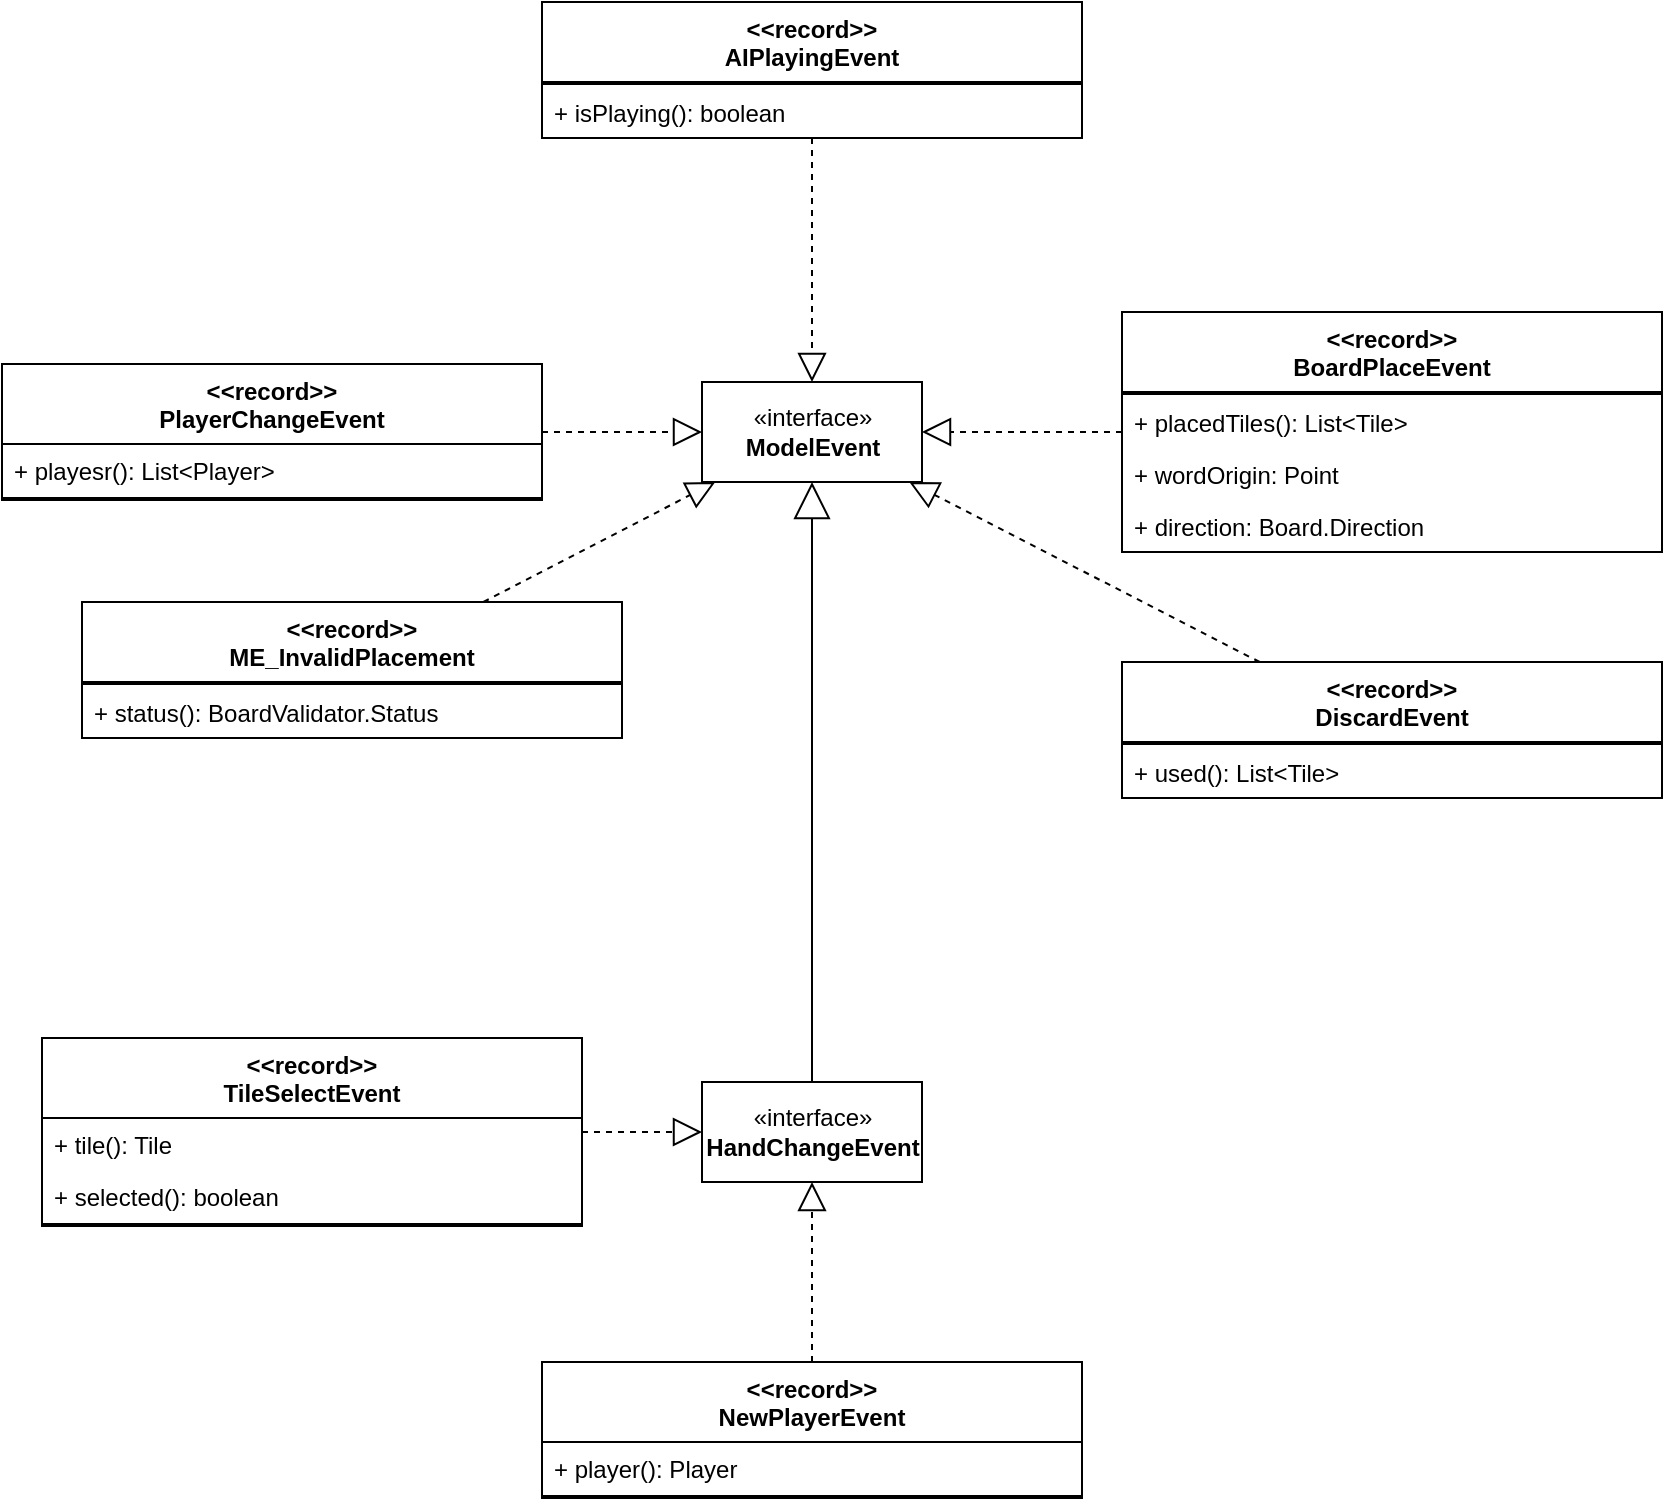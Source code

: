<mxfile version="15.5.4" type="embed" pages="2"><diagram id="wWD442pLcZtegupS51Yr" name="Model Events"><mxGraphModel dx="1614" dy="1061" grid="1" gridSize="10" guides="1" tooltips="1" connect="1" arrows="1" fold="1" page="1" pageScale="1" pageWidth="850" pageHeight="1100" math="0" shadow="0"><root><mxCell id="rmU-ihcvBx1kRy9QWOGi-0"/><mxCell id="rmU-ihcvBx1kRy9QWOGi-1" parent="rmU-ihcvBx1kRy9QWOGi-0"/><mxCell id="qcHbM8w4NyvxGHL3y4oX-0" value="" style="endArrow=block;endSize=16;endFill=0;html=1;rounded=0;" parent="rmU-ihcvBx1kRy9QWOGi-1" source="Vw_80apSTHlWdTRGVAoT-1" target="Vw_80apSTHlWdTRGVAoT-0" edge="1"><mxGeometry width="160" relative="1" as="geometry"><mxPoint x="202.17" y="760" as="sourcePoint"/><mxPoint x="240" y="580" as="targetPoint"/></mxGeometry></mxCell><mxCell id="z9kJZAVJQiG7ItTawhwo-0" value="&lt;&lt;record&gt;&gt;&#10;NewPlayerEvent" style="swimlane;fontStyle=1;align=center;verticalAlign=top;childLayout=stackLayout;horizontal=1;startSize=40;horizontalStack=0;resizeParent=1;resizeParentMax=0;resizeLast=0;collapsible=1;marginBottom=0;" parent="rmU-ihcvBx1kRy9QWOGi-1" vertex="1"><mxGeometry x="280" y="990" width="270" height="68" as="geometry"/></mxCell><mxCell id="Vw_80apSTHlWdTRGVAoT-4" value="+ player(): Player" style="text;strokeColor=none;fillColor=none;align=left;verticalAlign=top;spacingLeft=4;spacingRight=4;overflow=hidden;rotatable=0;points=[[0,0.5],[1,0.5]];portConstraint=eastwest;" parent="z9kJZAVJQiG7ItTawhwo-0" vertex="1"><mxGeometry y="40" width="270" height="26" as="geometry"/></mxCell><mxCell id="z9kJZAVJQiG7ItTawhwo-1" value="" style="line;strokeWidth=1;fillColor=none;align=left;verticalAlign=middle;spacingTop=-1;spacingLeft=3;spacingRight=3;rotatable=0;labelPosition=right;points=[];portConstraint=eastwest;" parent="z9kJZAVJQiG7ItTawhwo-0" vertex="1"><mxGeometry y="66" width="270" height="2" as="geometry"/></mxCell><mxCell id="xiCb6o9OBhhiRX8M3Lgq-0" value="&lt;&lt;record&gt;&gt;&#10;BoardPlaceEvent" style="swimlane;fontStyle=1;align=center;verticalAlign=top;childLayout=stackLayout;horizontal=1;startSize=40;horizontalStack=0;resizeParent=1;resizeParentMax=0;resizeLast=0;collapsible=1;marginBottom=0;" parent="rmU-ihcvBx1kRy9QWOGi-1" vertex="1"><mxGeometry x="570" y="465" width="270" height="120" as="geometry"/></mxCell><mxCell id="xiCb6o9OBhhiRX8M3Lgq-1" value="" style="line;strokeWidth=1;fillColor=none;align=left;verticalAlign=middle;spacingTop=-1;spacingLeft=3;spacingRight=3;rotatable=0;labelPosition=right;points=[];portConstraint=eastwest;" parent="xiCb6o9OBhhiRX8M3Lgq-0" vertex="1"><mxGeometry y="40" width="270" height="2" as="geometry"/></mxCell><mxCell id="xiCb6o9OBhhiRX8M3Lgq-5" value="+ placedTiles(): List&lt;Tile&gt;&#10;" style="text;strokeColor=none;fillColor=none;align=left;verticalAlign=top;spacingLeft=4;spacingRight=4;overflow=hidden;rotatable=0;points=[[0,0.5],[1,0.5]];portConstraint=eastwest;" parent="xiCb6o9OBhhiRX8M3Lgq-0" vertex="1"><mxGeometry y="42" width="270" height="26" as="geometry"/></mxCell><mxCell id="xiCb6o9OBhhiRX8M3Lgq-6" value="+ wordOrigin: Point" style="text;strokeColor=none;fillColor=none;align=left;verticalAlign=top;spacingLeft=4;spacingRight=4;overflow=hidden;rotatable=0;points=[[0,0.5],[1,0.5]];portConstraint=eastwest;" parent="xiCb6o9OBhhiRX8M3Lgq-0" vertex="1"><mxGeometry y="68" width="270" height="26" as="geometry"/></mxCell><mxCell id="xiCb6o9OBhhiRX8M3Lgq-7" value="+ direction: Board.Direction" style="text;strokeColor=none;fillColor=none;align=left;verticalAlign=top;spacingLeft=4;spacingRight=4;overflow=hidden;rotatable=0;points=[[0,0.5],[1,0.5]];portConstraint=eastwest;" parent="xiCb6o9OBhhiRX8M3Lgq-0" vertex="1"><mxGeometry y="94" width="270" height="26" as="geometry"/></mxCell><mxCell id="Vw_80apSTHlWdTRGVAoT-0" value="«interface»&lt;br&gt;&lt;b&gt;ModelEvent&lt;/b&gt;" style="html=1;" parent="rmU-ihcvBx1kRy9QWOGi-1" vertex="1"><mxGeometry x="360" y="500" width="110" height="50" as="geometry"/></mxCell><mxCell id="Vw_80apSTHlWdTRGVAoT-1" value="«interface»&lt;br&gt;&lt;b&gt;HandChangeEvent&lt;/b&gt;" style="html=1;" parent="rmU-ihcvBx1kRy9QWOGi-1" vertex="1"><mxGeometry x="360" y="850" width="110" height="50" as="geometry"/></mxCell><mxCell id="Vw_80apSTHlWdTRGVAoT-2" value="" style="endArrow=block;dashed=1;endFill=0;endSize=12;html=1;rounded=0;" parent="rmU-ihcvBx1kRy9QWOGi-1" source="z9kJZAVJQiG7ItTawhwo-0" target="Vw_80apSTHlWdTRGVAoT-1" edge="1"><mxGeometry width="160" relative="1" as="geometry"><mxPoint x="210" y="710" as="sourcePoint"/><mxPoint x="370" y="710" as="targetPoint"/></mxGeometry></mxCell><mxCell id="Vw_80apSTHlWdTRGVAoT-5" value="&lt;&lt;record&gt;&gt;&#10;TileSelectEvent" style="swimlane;fontStyle=1;align=center;verticalAlign=top;childLayout=stackLayout;horizontal=1;startSize=40;horizontalStack=0;resizeParent=1;resizeParentMax=0;resizeLast=0;collapsible=1;marginBottom=0;" parent="rmU-ihcvBx1kRy9QWOGi-1" vertex="1"><mxGeometry x="30" y="828" width="270" height="94" as="geometry"/></mxCell><mxCell id="Vw_80apSTHlWdTRGVAoT-6" value="+ tile(): Tile" style="text;strokeColor=none;fillColor=none;align=left;verticalAlign=top;spacingLeft=4;spacingRight=4;overflow=hidden;rotatable=0;points=[[0,0.5],[1,0.5]];portConstraint=eastwest;" parent="Vw_80apSTHlWdTRGVAoT-5" vertex="1"><mxGeometry y="40" width="270" height="26" as="geometry"/></mxCell><mxCell id="Vw_80apSTHlWdTRGVAoT-9" value="+ selected(): boolean" style="text;strokeColor=none;fillColor=none;align=left;verticalAlign=top;spacingLeft=4;spacingRight=4;overflow=hidden;rotatable=0;points=[[0,0.5],[1,0.5]];portConstraint=eastwest;" parent="Vw_80apSTHlWdTRGVAoT-5" vertex="1"><mxGeometry y="66" width="270" height="26" as="geometry"/></mxCell><mxCell id="Vw_80apSTHlWdTRGVAoT-7" value="" style="line;strokeWidth=1;fillColor=none;align=left;verticalAlign=middle;spacingTop=-1;spacingLeft=3;spacingRight=3;rotatable=0;labelPosition=right;points=[];portConstraint=eastwest;" parent="Vw_80apSTHlWdTRGVAoT-5" vertex="1"><mxGeometry y="92" width="270" height="2" as="geometry"/></mxCell><mxCell id="Vw_80apSTHlWdTRGVAoT-8" value="" style="endArrow=block;dashed=1;endFill=0;endSize=12;html=1;rounded=0;" parent="rmU-ihcvBx1kRy9QWOGi-1" source="Vw_80apSTHlWdTRGVAoT-5" target="Vw_80apSTHlWdTRGVAoT-1" edge="1"><mxGeometry width="160" relative="1" as="geometry"><mxPoint x="325" y="690" as="sourcePoint"/><mxPoint x="254.412" y="630" as="targetPoint"/></mxGeometry></mxCell><mxCell id="Vw_80apSTHlWdTRGVAoT-10" value="&lt;&lt;record&gt;&gt;&#10;PlayerChangeEvent" style="swimlane;fontStyle=1;align=center;verticalAlign=top;childLayout=stackLayout;horizontal=1;startSize=40;horizontalStack=0;resizeParent=1;resizeParentMax=0;resizeLast=0;collapsible=1;marginBottom=0;" parent="rmU-ihcvBx1kRy9QWOGi-1" vertex="1"><mxGeometry x="10" y="491" width="270" height="68" as="geometry"/></mxCell><mxCell id="Vw_80apSTHlWdTRGVAoT-11" value="+ playesr(): List&lt;Player&gt;" style="text;strokeColor=none;fillColor=none;align=left;verticalAlign=top;spacingLeft=4;spacingRight=4;overflow=hidden;rotatable=0;points=[[0,0.5],[1,0.5]];portConstraint=eastwest;" parent="Vw_80apSTHlWdTRGVAoT-10" vertex="1"><mxGeometry y="40" width="270" height="26" as="geometry"/></mxCell><mxCell id="Vw_80apSTHlWdTRGVAoT-12" value="" style="line;strokeWidth=1;fillColor=none;align=left;verticalAlign=middle;spacingTop=-1;spacingLeft=3;spacingRight=3;rotatable=0;labelPosition=right;points=[];portConstraint=eastwest;" parent="Vw_80apSTHlWdTRGVAoT-10" vertex="1"><mxGeometry y="66" width="270" height="2" as="geometry"/></mxCell><mxCell id="Vw_80apSTHlWdTRGVAoT-13" value="" style="endArrow=block;dashed=1;endFill=0;endSize=12;html=1;rounded=0;" parent="rmU-ihcvBx1kRy9QWOGi-1" source="Vw_80apSTHlWdTRGVAoT-10" target="Vw_80apSTHlWdTRGVAoT-0" edge="1"><mxGeometry width="160" relative="1" as="geometry"><mxPoint x="325" y="690" as="sourcePoint"/><mxPoint x="254.412" y="630" as="targetPoint"/></mxGeometry></mxCell><mxCell id="Vw_80apSTHlWdTRGVAoT-14" value="" style="endArrow=block;dashed=1;endFill=0;endSize=12;html=1;rounded=0;" parent="rmU-ihcvBx1kRy9QWOGi-1" source="xiCb6o9OBhhiRX8M3Lgq-0" target="Vw_80apSTHlWdTRGVAoT-0" edge="1"><mxGeometry width="160" relative="1" as="geometry"><mxPoint x="620" y="540" as="sourcePoint"/><mxPoint x="411.188" y="510" as="targetPoint"/></mxGeometry></mxCell><mxCell id="Vw_80apSTHlWdTRGVAoT-15" value="&lt;&lt;record&gt;&gt;&#10;DiscardEvent" style="swimlane;fontStyle=1;align=center;verticalAlign=top;childLayout=stackLayout;horizontal=1;startSize=40;horizontalStack=0;resizeParent=1;resizeParentMax=0;resizeLast=0;collapsible=1;marginBottom=0;" parent="rmU-ihcvBx1kRy9QWOGi-1" vertex="1"><mxGeometry x="570" y="640" width="270" height="68" as="geometry"/></mxCell><mxCell id="Vw_80apSTHlWdTRGVAoT-16" value="" style="line;strokeWidth=1;fillColor=none;align=left;verticalAlign=middle;spacingTop=-1;spacingLeft=3;spacingRight=3;rotatable=0;labelPosition=right;points=[];portConstraint=eastwest;" parent="Vw_80apSTHlWdTRGVAoT-15" vertex="1"><mxGeometry y="40" width="270" height="2" as="geometry"/></mxCell><mxCell id="Vw_80apSTHlWdTRGVAoT-17" value="+ used(): List&lt;Tile&gt;&#10;" style="text;strokeColor=none;fillColor=none;align=left;verticalAlign=top;spacingLeft=4;spacingRight=4;overflow=hidden;rotatable=0;points=[[0,0.5],[1,0.5]];portConstraint=eastwest;" parent="Vw_80apSTHlWdTRGVAoT-15" vertex="1"><mxGeometry y="42" width="270" height="26" as="geometry"/></mxCell><mxCell id="Vw_80apSTHlWdTRGVAoT-20" value="" style="endArrow=block;dashed=1;endFill=0;endSize=12;html=1;rounded=0;" parent="rmU-ihcvBx1kRy9QWOGi-1" source="Vw_80apSTHlWdTRGVAoT-15" target="Vw_80apSTHlWdTRGVAoT-0" edge="1"><mxGeometry width="160" relative="1" as="geometry"><mxPoint x="580" y="535" as="sourcePoint"/><mxPoint x="480" y="535" as="targetPoint"/></mxGeometry></mxCell><mxCell id="Vw_80apSTHlWdTRGVAoT-21" value="&lt;&lt;record&gt;&gt;&#10;ME_InvalidPlacement" style="swimlane;fontStyle=1;align=center;verticalAlign=top;childLayout=stackLayout;horizontal=1;startSize=40;horizontalStack=0;resizeParent=1;resizeParentMax=0;resizeLast=0;collapsible=1;marginBottom=0;" parent="rmU-ihcvBx1kRy9QWOGi-1" vertex="1"><mxGeometry x="50" y="610" width="270" height="68" as="geometry"/></mxCell><mxCell id="Vw_80apSTHlWdTRGVAoT-22" value="" style="line;strokeWidth=1;fillColor=none;align=left;verticalAlign=middle;spacingTop=-1;spacingLeft=3;spacingRight=3;rotatable=0;labelPosition=right;points=[];portConstraint=eastwest;" parent="Vw_80apSTHlWdTRGVAoT-21" vertex="1"><mxGeometry y="40" width="270" height="2" as="geometry"/></mxCell><mxCell id="Vw_80apSTHlWdTRGVAoT-23" value="+ status(): BoardValidator.Status" style="text;strokeColor=none;fillColor=none;align=left;verticalAlign=top;spacingLeft=4;spacingRight=4;overflow=hidden;rotatable=0;points=[[0,0.5],[1,0.5]];portConstraint=eastwest;" parent="Vw_80apSTHlWdTRGVAoT-21" vertex="1"><mxGeometry y="42" width="270" height="26" as="geometry"/></mxCell><mxCell id="Vw_80apSTHlWdTRGVAoT-24" value="" style="endArrow=block;dashed=1;endFill=0;endSize=12;html=1;rounded=0;" parent="rmU-ihcvBx1kRy9QWOGi-1" source="Vw_80apSTHlWdTRGVAoT-21" target="Vw_80apSTHlWdTRGVAoT-0" edge="1"><mxGeometry width="160" relative="1" as="geometry"><mxPoint x="290" y="535" as="sourcePoint"/><mxPoint x="370" y="535" as="targetPoint"/></mxGeometry></mxCell><mxCell id="t6ox8D-e_vs96RyVei8v-0" value="&lt;&lt;record&gt;&gt;&#10;AIPlayingEvent" style="swimlane;fontStyle=1;align=center;verticalAlign=top;childLayout=stackLayout;horizontal=1;startSize=40;horizontalStack=0;resizeParent=1;resizeParentMax=0;resizeLast=0;collapsible=1;marginBottom=0;" parent="rmU-ihcvBx1kRy9QWOGi-1" vertex="1"><mxGeometry x="280" y="310" width="270" height="68" as="geometry"/></mxCell><mxCell id="t6ox8D-e_vs96RyVei8v-1" value="" style="line;strokeWidth=1;fillColor=none;align=left;verticalAlign=middle;spacingTop=-1;spacingLeft=3;spacingRight=3;rotatable=0;labelPosition=right;points=[];portConstraint=eastwest;" parent="t6ox8D-e_vs96RyVei8v-0" vertex="1"><mxGeometry y="40" width="270" height="2" as="geometry"/></mxCell><mxCell id="t6ox8D-e_vs96RyVei8v-2" value="+ isPlaying(): boolean" style="text;strokeColor=none;fillColor=none;align=left;verticalAlign=top;spacingLeft=4;spacingRight=4;overflow=hidden;rotatable=0;points=[[0,0.5],[1,0.5]];portConstraint=eastwest;" parent="t6ox8D-e_vs96RyVei8v-0" vertex="1"><mxGeometry y="42" width="270" height="26" as="geometry"/></mxCell><mxCell id="t6ox8D-e_vs96RyVei8v-3" value="" style="endArrow=block;dashed=1;endFill=0;endSize=12;html=1;rounded=0;" parent="rmU-ihcvBx1kRy9QWOGi-1" source="t6ox8D-e_vs96RyVei8v-0" target="Vw_80apSTHlWdTRGVAoT-0" edge="1"><mxGeometry width="160" relative="1" as="geometry"><mxPoint x="260.714" y="620" as="sourcePoint"/><mxPoint x="376.681" y="560" as="targetPoint"/></mxGeometry></mxCell></root></mxGraphModel></diagram><diagram id="HzvmTfayR-zwZSbMXwx_" name="Controller Events"><mxGraphModel dx="1614" dy="1061" grid="1" gridSize="10" guides="1" tooltips="1" connect="1" arrows="1" fold="1" page="1" pageScale="1" pageWidth="850" pageHeight="1100" math="0" shadow="0"><root><mxCell id="gsrCCS2JsrCdOVJIwb3w-0"/><mxCell id="gsrCCS2JsrCdOVJIwb3w-1" parent="gsrCCS2JsrCdOVJIwb3w-0"/><mxCell id="brs3608TVFoqe0dMVl2J-0" value="«interface»&lt;br&gt;&lt;b&gt;ControllerEvent&lt;/b&gt;" style="html=1;" parent="gsrCCS2JsrCdOVJIwb3w-1" vertex="1"><mxGeometry x="160" y="208" width="110" height="50" as="geometry"/></mxCell><mxCell id="brs3608TVFoqe0dMVl2J-1" value="«interface»&lt;br&gt;&lt;b&gt;TurnActionEvent&lt;/b&gt;" style="html=1;" parent="gsrCCS2JsrCdOVJIwb3w-1" vertex="1"><mxGeometry x="160" y="410" width="110" height="50" as="geometry"/></mxCell><mxCell id="R2oRg5kF2t6-XCEy7EDn-0" value="" style="endArrow=block;endSize=16;endFill=0;html=1;rounded=0;" parent="gsrCCS2JsrCdOVJIwb3w-1" source="brs3608TVFoqe0dMVl2J-1" target="brs3608TVFoqe0dMVl2J-0" edge="1"><mxGeometry width="160" relative="1" as="geometry"><mxPoint x="415" y="850" as="sourcePoint"/><mxPoint x="415" y="550" as="targetPoint"/></mxGeometry></mxCell><mxCell id="Y3tI2XBF3GKn8JGQEipK-0" value="" style="endArrow=block;dashed=1;endFill=0;endSize=12;html=1;rounded=0;" parent="gsrCCS2JsrCdOVJIwb3w-1" source="JIl7D9-X4OJOdl7_wzX--6" target="brs3608TVFoqe0dMVl2J-1" edge="1"><mxGeometry width="160" relative="1" as="geometry"><mxPoint x="410" y="460" as="sourcePoint"/><mxPoint x="415" y="500" as="targetPoint"/><Array as="points"/></mxGeometry></mxCell><mxCell id="JIl7D9-X4OJOdl7_wzX--0" value="&lt;&lt;record&gt;&gt;&#10;TileClickEvent" style="swimlane;fontStyle=1;align=center;verticalAlign=top;childLayout=stackLayout;horizontal=1;startSize=40;horizontalStack=0;resizeParent=1;resizeParentMax=0;resizeLast=0;collapsible=1;marginBottom=0;" parent="gsrCCS2JsrCdOVJIwb3w-1" vertex="1"><mxGeometry x="490" y="190" width="270" height="68" as="geometry"/></mxCell><mxCell id="JIl7D9-X4OJOdl7_wzX--1" value="" style="line;strokeWidth=1;fillColor=none;align=left;verticalAlign=middle;spacingTop=-1;spacingLeft=3;spacingRight=3;rotatable=0;labelPosition=right;points=[];portConstraint=eastwest;" parent="JIl7D9-X4OJOdl7_wzX--0" vertex="1"><mxGeometry y="40" width="270" height="2" as="geometry"/></mxCell><mxCell id="JIl7D9-X4OJOdl7_wzX--2" value="+ origin(): Point" style="text;strokeColor=none;fillColor=none;align=left;verticalAlign=top;spacingLeft=4;spacingRight=4;overflow=hidden;rotatable=0;points=[[0,0.5],[1,0.5]];portConstraint=eastwest;" parent="JIl7D9-X4OJOdl7_wzX--0" vertex="1"><mxGeometry y="42" width="270" height="26" as="geometry"/></mxCell><mxCell id="JIl7D9-X4OJOdl7_wzX--3" value="&lt;&lt;record&gt;&gt;&#10;C_BoardClickEvent" style="swimlane;fontStyle=1;align=center;verticalAlign=top;childLayout=stackLayout;horizontal=1;startSize=40;horizontalStack=0;resizeParent=1;resizeParentMax=0;resizeLast=0;collapsible=1;marginBottom=0;" parent="gsrCCS2JsrCdOVJIwb3w-1" vertex="1"><mxGeometry x="50" y="50" width="270" height="68" as="geometry"/></mxCell><mxCell id="JIl7D9-X4OJOdl7_wzX--4" value="" style="line;strokeWidth=1;fillColor=none;align=left;verticalAlign=middle;spacingTop=-1;spacingLeft=3;spacingRight=3;rotatable=0;labelPosition=right;points=[];portConstraint=eastwest;" parent="JIl7D9-X4OJOdl7_wzX--3" vertex="1"><mxGeometry y="40" width="270" height="2" as="geometry"/></mxCell><mxCell id="JIl7D9-X4OJOdl7_wzX--5" value="+ origin(): Point" style="text;strokeColor=none;fillColor=none;align=left;verticalAlign=top;spacingLeft=4;spacingRight=4;overflow=hidden;rotatable=0;points=[[0,0.5],[1,0.5]];portConstraint=eastwest;" parent="JIl7D9-X4OJOdl7_wzX--3" vertex="1"><mxGeometry y="42" width="270" height="26" as="geometry"/></mxCell><mxCell id="JIl7D9-X4OJOdl7_wzX--6" value="&lt;&lt;record&gt;&gt;&#10;PlaceClickEvent" style="swimlane;fontStyle=1;align=center;verticalAlign=top;childLayout=stackLayout;horizontal=1;startSize=40;horizontalStack=0;resizeParent=1;resizeParentMax=0;resizeLast=0;collapsible=1;marginBottom=0;" parent="gsrCCS2JsrCdOVJIwb3w-1" vertex="1"><mxGeometry x="80" y="580" width="270" height="94" as="geometry"/></mxCell><mxCell id="JIl7D9-X4OJOdl7_wzX--7" value="" style="line;strokeWidth=1;fillColor=none;align=left;verticalAlign=middle;spacingTop=-1;spacingLeft=3;spacingRight=3;rotatable=0;labelPosition=right;points=[];portConstraint=eastwest;" parent="JIl7D9-X4OJOdl7_wzX--6" vertex="1"><mxGeometry y="40" width="270" height="2" as="geometry"/></mxCell><mxCell id="JIl7D9-X4OJOdl7_wzX--8" value="+ origin(): Point" style="text;strokeColor=none;fillColor=none;align=left;verticalAlign=top;spacingLeft=4;spacingRight=4;overflow=hidden;rotatable=0;points=[[0,0.5],[1,0.5]];portConstraint=eastwest;" parent="JIl7D9-X4OJOdl7_wzX--6" vertex="1"><mxGeometry y="42" width="270" height="26" as="geometry"/></mxCell><mxCell id="V0j-7GASQnaAZKKVvhig-0" value="+ dir: Board.Direction" style="text;strokeColor=none;fillColor=none;align=left;verticalAlign=top;spacingLeft=4;spacingRight=4;overflow=hidden;rotatable=0;points=[[0,0.5],[1,0.5]];portConstraint=eastwest;" parent="JIl7D9-X4OJOdl7_wzX--6" vertex="1"><mxGeometry y="68" width="270" height="26" as="geometry"/></mxCell><mxCell id="V0j-7GASQnaAZKKVvhig-1" value="" style="endArrow=block;dashed=1;endFill=0;endSize=12;html=1;rounded=0;" parent="gsrCCS2JsrCdOVJIwb3w-1" source="JIl7D9-X4OJOdl7_wzX--3" target="brs3608TVFoqe0dMVl2J-0" edge="1"><mxGeometry width="160" relative="1" as="geometry"><mxPoint x="435" y="470.565" as="sourcePoint"/><mxPoint x="280" y="451.696" as="targetPoint"/><Array as="points"/></mxGeometry></mxCell><mxCell id="8Af9sjn8kiLfEmW0srkX-0" value="" style="endArrow=block;dashed=1;endFill=0;endSize=12;html=1;rounded=0;" edge="1" parent="gsrCCS2JsrCdOVJIwb3w-1" source="JIl7D9-X4OJOdl7_wzX--0" target="brs3608TVFoqe0dMVl2J-0"><mxGeometry width="160" relative="1" as="geometry"><mxPoint x="472.198" y="630" as="sourcePoint"/><mxPoint x="258.405" y="470" as="targetPoint"/><Array as="points"/></mxGeometry></mxCell><mxCell id="8Af9sjn8kiLfEmW0srkX-1" value="&lt;&lt;record&gt;&gt;&#10;C_DirectionChangeEvent" style="swimlane;fontStyle=1;align=center;verticalAlign=top;childLayout=stackLayout;horizontal=1;startSize=40;horizontalStack=0;resizeParent=1;resizeParentMax=0;resizeLast=0;collapsible=1;marginBottom=0;" vertex="1" parent="gsrCCS2JsrCdOVJIwb3w-1"><mxGeometry x="425" y="50" width="270" height="68" as="geometry"/></mxCell><mxCell id="8Af9sjn8kiLfEmW0srkX-2" value="" style="line;strokeWidth=1;fillColor=none;align=left;verticalAlign=middle;spacingTop=-1;spacingLeft=3;spacingRight=3;rotatable=0;labelPosition=right;points=[];portConstraint=eastwest;" vertex="1" parent="8Af9sjn8kiLfEmW0srkX-1"><mxGeometry y="40" width="270" height="2" as="geometry"/></mxCell><mxCell id="8Af9sjn8kiLfEmW0srkX-3" value="+ origin(): Point" style="text;strokeColor=none;fillColor=none;align=left;verticalAlign=top;spacingLeft=4;spacingRight=4;overflow=hidden;rotatable=0;points=[[0,0.5],[1,0.5]];portConstraint=eastwest;" vertex="1" parent="8Af9sjn8kiLfEmW0srkX-1"><mxGeometry y="42" width="270" height="26" as="geometry"/></mxCell><mxCell id="8Af9sjn8kiLfEmW0srkX-4" value="" style="endArrow=block;dashed=1;endFill=0;endSize=12;html=1;rounded=0;" edge="1" parent="gsrCCS2JsrCdOVJIwb3w-1" source="8Af9sjn8kiLfEmW0srkX-1" target="brs3608TVFoqe0dMVl2J-0"><mxGeometry width="160" relative="1" as="geometry"><mxPoint x="470" y="489.487" as="sourcePoint"/><mxPoint x="280" y="454.987" as="targetPoint"/><Array as="points"/></mxGeometry></mxCell><mxCell id="8Af9sjn8kiLfEmW0srkX-5" value="C_SkipEvent" style="swimlane;fontStyle=1;align=center;verticalAlign=top;childLayout=stackLayout;horizontal=1;startSize=20;horizontalStack=0;resizeParent=1;resizeParentMax=0;resizeLast=0;collapsible=1;marginBottom=0;" vertex="1" parent="gsrCCS2JsrCdOVJIwb3w-1"><mxGeometry x="470" y="424" width="270" height="22" as="geometry"/></mxCell><mxCell id="8Af9sjn8kiLfEmW0srkX-6" value="" style="line;strokeWidth=1;fillColor=none;align=left;verticalAlign=middle;spacingTop=-1;spacingLeft=3;spacingRight=3;rotatable=0;labelPosition=right;points=[];portConstraint=eastwest;" vertex="1" parent="8Af9sjn8kiLfEmW0srkX-5"><mxGeometry y="20" width="270" height="2" as="geometry"/></mxCell><mxCell id="8Af9sjn8kiLfEmW0srkX-8" value="" style="endArrow=block;dashed=1;endFill=0;endSize=12;html=1;rounded=0;" edge="1" parent="gsrCCS2JsrCdOVJIwb3w-1" source="8Af9sjn8kiLfEmW0srkX-5" target="brs3608TVFoqe0dMVl2J-1"><mxGeometry width="160" relative="1" as="geometry"><mxPoint x="500" y="236.963" as="sourcePoint"/><mxPoint x="280" y="241.793" as="targetPoint"/><Array as="points"/></mxGeometry></mxCell><mxCell id="8Af9sjn8kiLfEmW0srkX-9" value="DiscardClickEvent" style="swimlane;fontStyle=1;align=center;verticalAlign=top;childLayout=stackLayout;horizontal=1;startSize=20;horizontalStack=0;resizeParent=1;resizeParentMax=0;resizeLast=0;collapsible=1;marginBottom=0;" vertex="1" parent="gsrCCS2JsrCdOVJIwb3w-1"><mxGeometry x="470" y="540" width="270" height="22" as="geometry"/></mxCell><mxCell id="8Af9sjn8kiLfEmW0srkX-10" value="" style="line;strokeWidth=1;fillColor=none;align=left;verticalAlign=middle;spacingTop=-1;spacingLeft=3;spacingRight=3;rotatable=0;labelPosition=right;points=[];portConstraint=eastwest;" vertex="1" parent="8Af9sjn8kiLfEmW0srkX-9"><mxGeometry y="20" width="270" height="2" as="geometry"/></mxCell><mxCell id="8Af9sjn8kiLfEmW0srkX-11" value="" style="endArrow=block;dashed=1;endFill=0;endSize=12;html=1;rounded=0;" edge="1" parent="gsrCCS2JsrCdOVJIwb3w-1" source="8Af9sjn8kiLfEmW0srkX-9" target="brs3608TVFoqe0dMVl2J-1"><mxGeometry width="160" relative="1" as="geometry"><mxPoint x="480" y="445" as="sourcePoint"/><mxPoint x="280" y="445" as="targetPoint"/><Array as="points"/></mxGeometry></mxCell></root></mxGraphModel></diagram></mxfile>